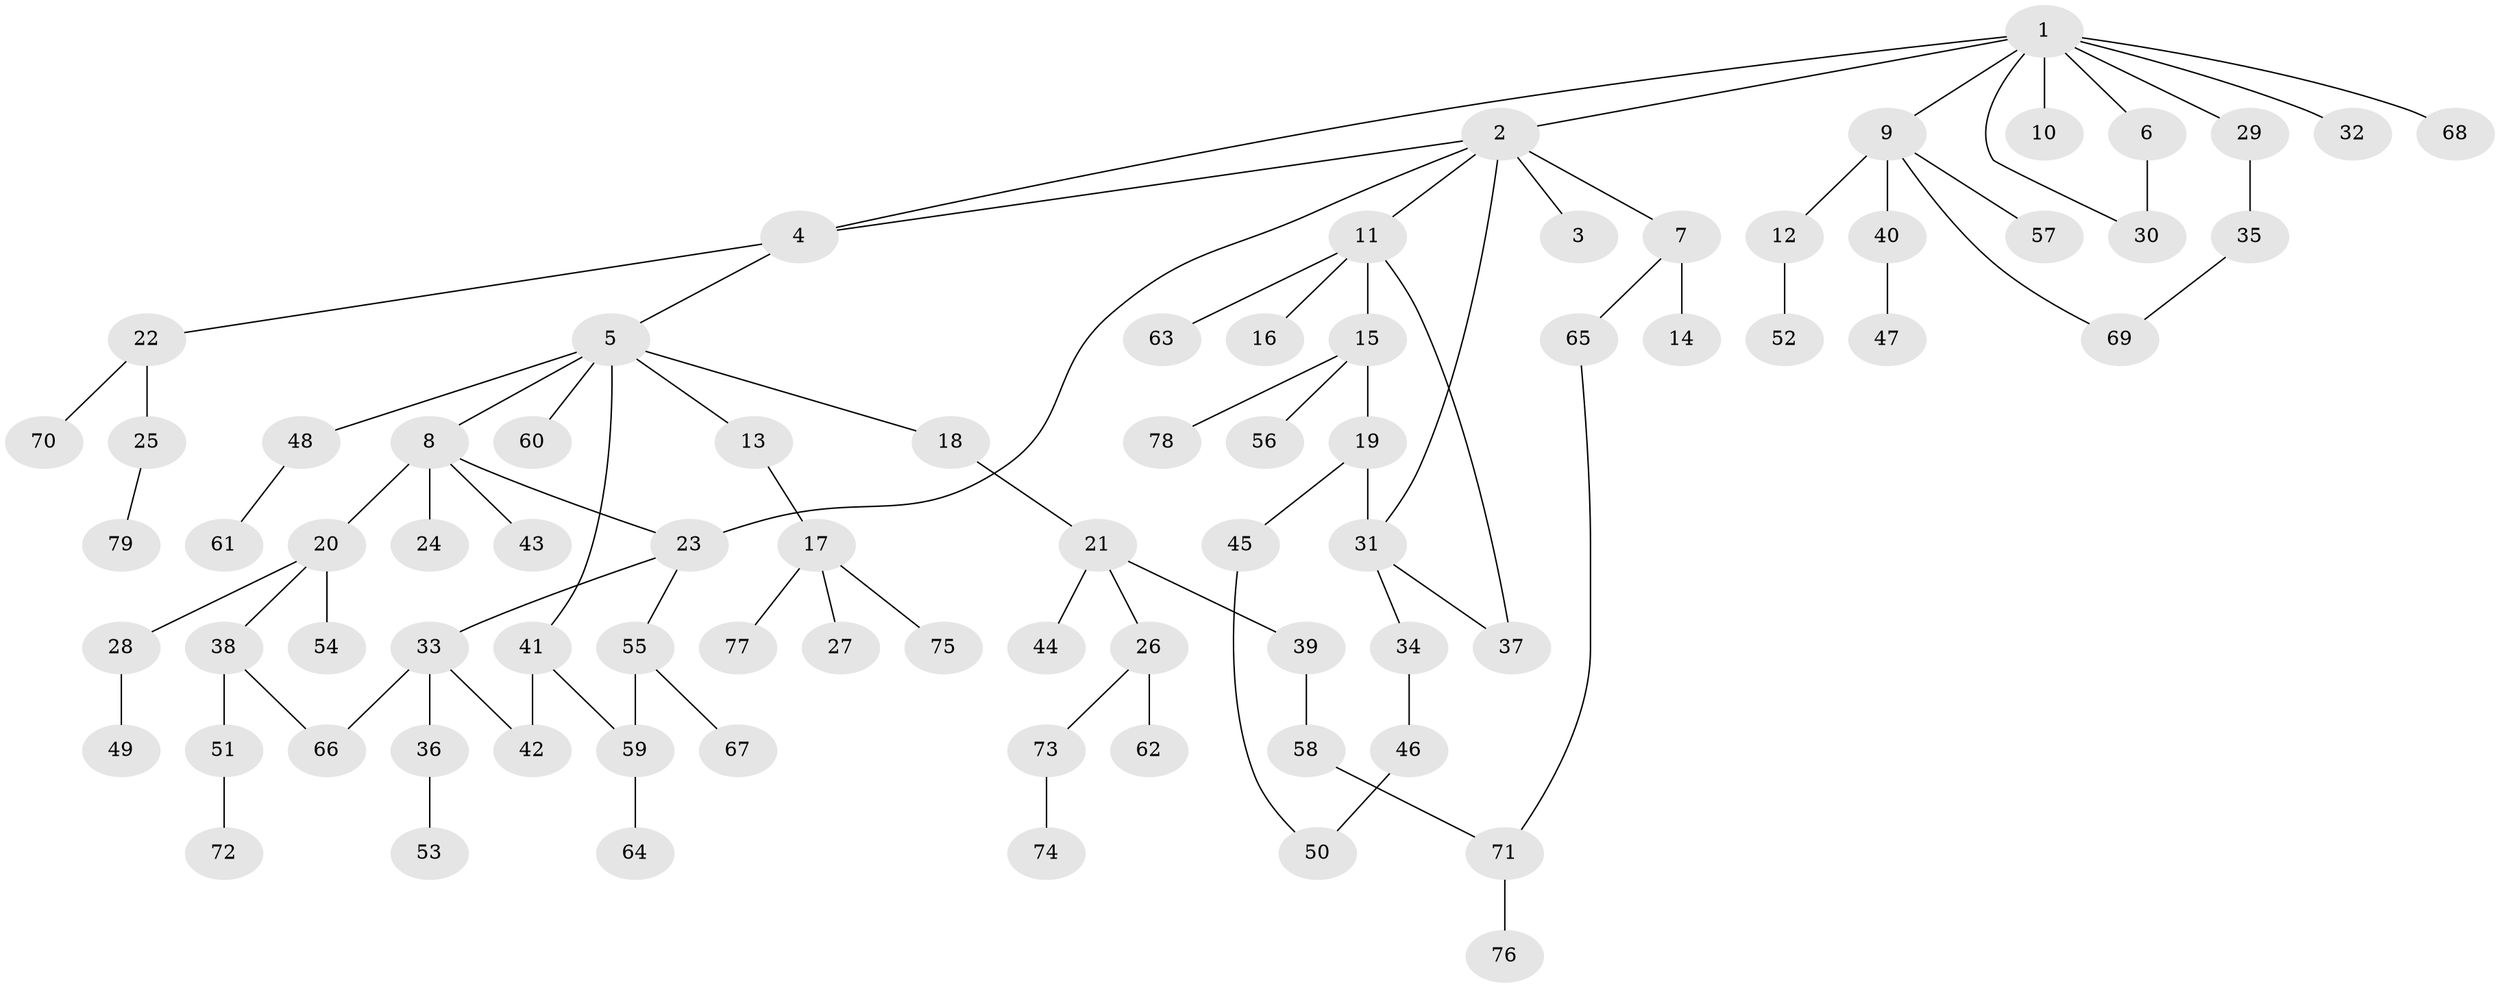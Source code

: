 // Generated by graph-tools (version 1.1) at 2025/42/03/09/25 04:42:05]
// undirected, 79 vertices, 89 edges
graph export_dot {
graph [start="1"]
  node [color=gray90,style=filled];
  1;
  2;
  3;
  4;
  5;
  6;
  7;
  8;
  9;
  10;
  11;
  12;
  13;
  14;
  15;
  16;
  17;
  18;
  19;
  20;
  21;
  22;
  23;
  24;
  25;
  26;
  27;
  28;
  29;
  30;
  31;
  32;
  33;
  34;
  35;
  36;
  37;
  38;
  39;
  40;
  41;
  42;
  43;
  44;
  45;
  46;
  47;
  48;
  49;
  50;
  51;
  52;
  53;
  54;
  55;
  56;
  57;
  58;
  59;
  60;
  61;
  62;
  63;
  64;
  65;
  66;
  67;
  68;
  69;
  70;
  71;
  72;
  73;
  74;
  75;
  76;
  77;
  78;
  79;
  1 -- 2;
  1 -- 6;
  1 -- 9;
  1 -- 10;
  1 -- 29;
  1 -- 32;
  1 -- 68;
  1 -- 4;
  1 -- 30;
  2 -- 3;
  2 -- 4;
  2 -- 7;
  2 -- 11;
  2 -- 23;
  2 -- 31;
  4 -- 5;
  4 -- 22;
  5 -- 8;
  5 -- 13;
  5 -- 18;
  5 -- 41;
  5 -- 48;
  5 -- 60;
  6 -- 30;
  7 -- 14;
  7 -- 65;
  8 -- 20;
  8 -- 24;
  8 -- 43;
  8 -- 23;
  9 -- 12;
  9 -- 40;
  9 -- 57;
  9 -- 69;
  11 -- 15;
  11 -- 16;
  11 -- 63;
  11 -- 37;
  12 -- 52;
  13 -- 17;
  15 -- 19;
  15 -- 56;
  15 -- 78;
  17 -- 27;
  17 -- 75;
  17 -- 77;
  18 -- 21;
  19 -- 31;
  19 -- 45;
  20 -- 28;
  20 -- 38;
  20 -- 54;
  21 -- 26;
  21 -- 39;
  21 -- 44;
  22 -- 25;
  22 -- 70;
  23 -- 33;
  23 -- 55;
  25 -- 79;
  26 -- 62;
  26 -- 73;
  28 -- 49;
  29 -- 35;
  31 -- 34;
  31 -- 37;
  33 -- 36;
  33 -- 42;
  33 -- 66;
  34 -- 46;
  35 -- 69;
  36 -- 53;
  38 -- 51;
  38 -- 66;
  39 -- 58;
  40 -- 47;
  41 -- 59;
  41 -- 42;
  45 -- 50;
  46 -- 50;
  48 -- 61;
  51 -- 72;
  55 -- 67;
  55 -- 59;
  58 -- 71;
  59 -- 64;
  65 -- 71;
  71 -- 76;
  73 -- 74;
}
